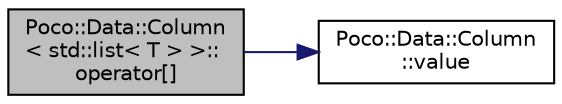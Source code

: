 digraph "Poco::Data::Column&lt; std::list&lt; T &gt; &gt;::operator[]"
{
 // LATEX_PDF_SIZE
  edge [fontname="Helvetica",fontsize="10",labelfontname="Helvetica",labelfontsize="10"];
  node [fontname="Helvetica",fontsize="10",shape=record];
  rankdir="LR";
  Node1 [label="Poco::Data::Column\l\< std::list\< T \> \>::\loperator[]",height=0.2,width=0.4,color="black", fillcolor="grey75", style="filled", fontcolor="black",tooltip="Returns the field value in specified row."];
  Node1 -> Node2 [color="midnightblue",fontsize="10",style="solid"];
  Node2 [label="Poco::Data::Column\l::value",height=0.2,width=0.4,color="black", fillcolor="white", style="filled",URL="$classPoco_1_1Data_1_1Column.html#a353cdd7bae97480b7df4671336cf3330",tooltip="Returns the field value in specified row."];
}

